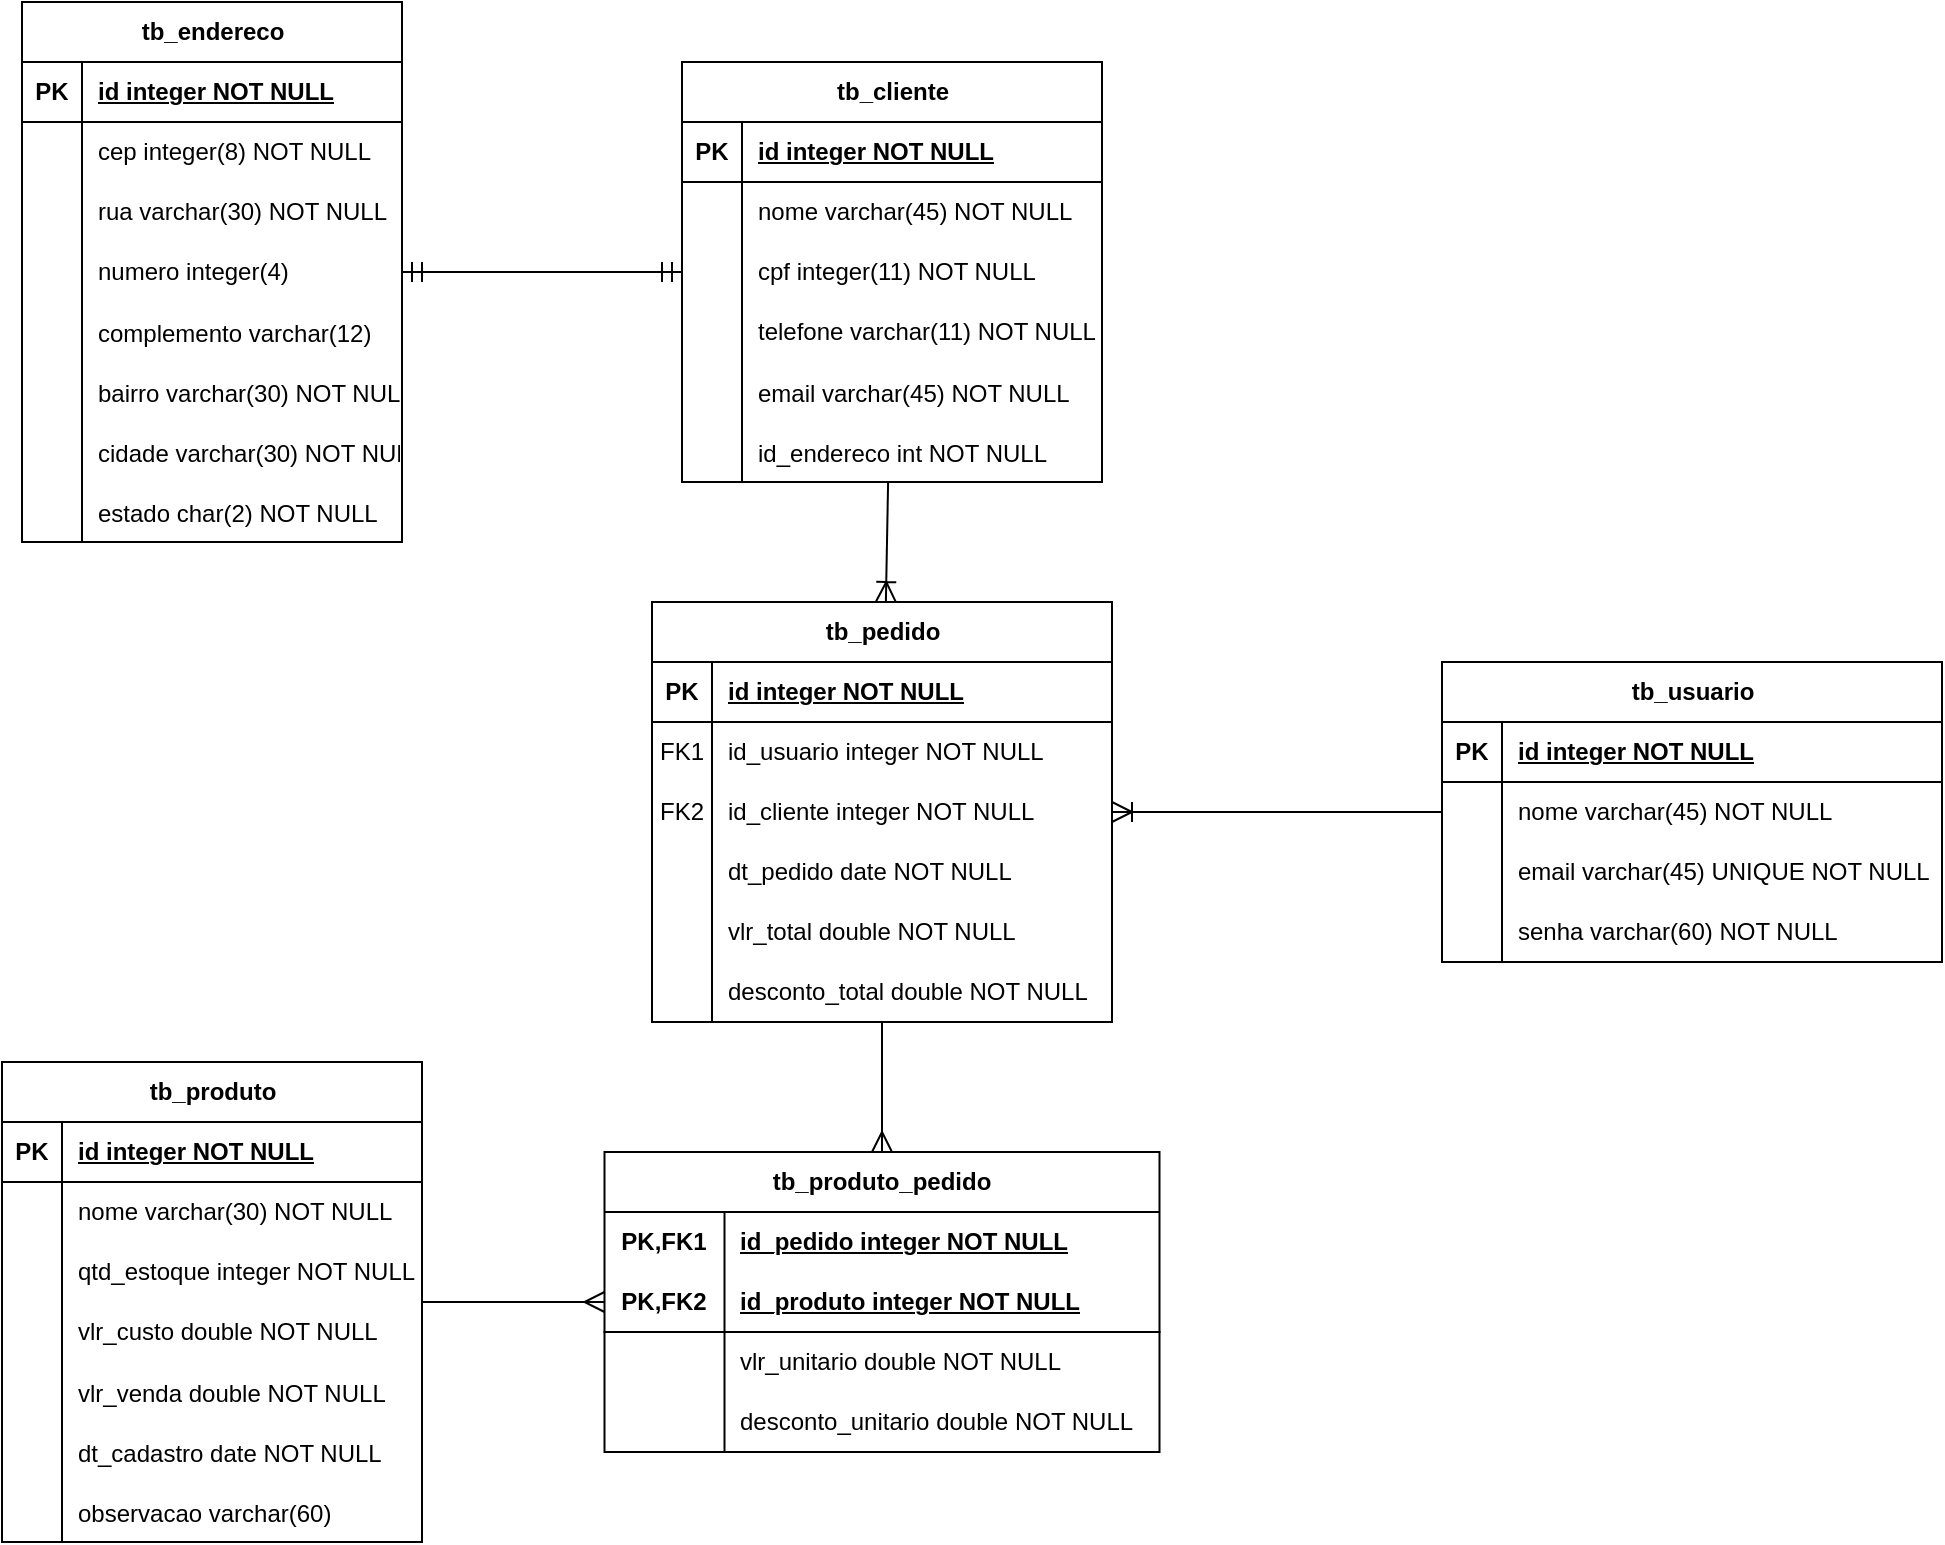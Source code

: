 <mxfile version="26.0.5">
  <diagram name="Page-1" id="e56a1550-8fbb-45ad-956c-1786394a9013">
    <mxGraphModel dx="847" dy="868" grid="1" gridSize="10" guides="1" tooltips="1" connect="1" arrows="1" fold="1" page="1" pageScale="1" pageWidth="1100" pageHeight="850" background="none" math="0" shadow="0">
      <root>
        <mxCell id="0" />
        <mxCell id="1" parent="0" />
        <mxCell id="0N4DDWK3ShzoKvuHBVLL-1" value="tb_produto" style="shape=table;startSize=30;container=1;collapsible=1;childLayout=tableLayout;fixedRows=1;rowLines=0;fontStyle=1;align=center;resizeLast=1;html=1;" parent="1" vertex="1">
          <mxGeometry x="40" y="570" width="210" height="240" as="geometry" />
        </mxCell>
        <mxCell id="0N4DDWK3ShzoKvuHBVLL-2" value="" style="shape=tableRow;horizontal=0;startSize=0;swimlaneHead=0;swimlaneBody=0;fillColor=none;collapsible=0;dropTarget=0;points=[[0,0.5],[1,0.5]];portConstraint=eastwest;top=0;left=0;right=0;bottom=1;" parent="0N4DDWK3ShzoKvuHBVLL-1" vertex="1">
          <mxGeometry y="30" width="210" height="30" as="geometry" />
        </mxCell>
        <mxCell id="0N4DDWK3ShzoKvuHBVLL-3" value="PK" style="shape=partialRectangle;connectable=0;fillColor=none;top=0;left=0;bottom=0;right=0;fontStyle=1;overflow=hidden;whiteSpace=wrap;html=1;" parent="0N4DDWK3ShzoKvuHBVLL-2" vertex="1">
          <mxGeometry width="30" height="30" as="geometry">
            <mxRectangle width="30" height="30" as="alternateBounds" />
          </mxGeometry>
        </mxCell>
        <mxCell id="0N4DDWK3ShzoKvuHBVLL-4" value="id integer NOT NULL" style="shape=partialRectangle;connectable=0;fillColor=none;top=0;left=0;bottom=0;right=0;align=left;spacingLeft=6;fontStyle=5;overflow=hidden;whiteSpace=wrap;html=1;" parent="0N4DDWK3ShzoKvuHBVLL-2" vertex="1">
          <mxGeometry x="30" width="180" height="30" as="geometry">
            <mxRectangle width="180" height="30" as="alternateBounds" />
          </mxGeometry>
        </mxCell>
        <mxCell id="0N4DDWK3ShzoKvuHBVLL-5" value="" style="shape=tableRow;horizontal=0;startSize=0;swimlaneHead=0;swimlaneBody=0;fillColor=none;collapsible=0;dropTarget=0;points=[[0,0.5],[1,0.5]];portConstraint=eastwest;top=0;left=0;right=0;bottom=0;" parent="0N4DDWK3ShzoKvuHBVLL-1" vertex="1">
          <mxGeometry y="60" width="210" height="30" as="geometry" />
        </mxCell>
        <mxCell id="0N4DDWK3ShzoKvuHBVLL-6" value="" style="shape=partialRectangle;connectable=0;fillColor=none;top=0;left=0;bottom=0;right=0;editable=1;overflow=hidden;whiteSpace=wrap;html=1;" parent="0N4DDWK3ShzoKvuHBVLL-5" vertex="1">
          <mxGeometry width="30" height="30" as="geometry">
            <mxRectangle width="30" height="30" as="alternateBounds" />
          </mxGeometry>
        </mxCell>
        <mxCell id="0N4DDWK3ShzoKvuHBVLL-7" value="nome varchar(30) NOT NULL" style="shape=partialRectangle;connectable=0;fillColor=none;top=0;left=0;bottom=0;right=0;align=left;spacingLeft=6;overflow=hidden;whiteSpace=wrap;html=1;" parent="0N4DDWK3ShzoKvuHBVLL-5" vertex="1">
          <mxGeometry x="30" width="180" height="30" as="geometry">
            <mxRectangle width="180" height="30" as="alternateBounds" />
          </mxGeometry>
        </mxCell>
        <mxCell id="0N4DDWK3ShzoKvuHBVLL-8" value="" style="shape=tableRow;horizontal=0;startSize=0;swimlaneHead=0;swimlaneBody=0;fillColor=none;collapsible=0;dropTarget=0;points=[[0,0.5],[1,0.5]];portConstraint=eastwest;top=0;left=0;right=0;bottom=0;" parent="0N4DDWK3ShzoKvuHBVLL-1" vertex="1">
          <mxGeometry y="90" width="210" height="30" as="geometry" />
        </mxCell>
        <mxCell id="0N4DDWK3ShzoKvuHBVLL-9" value="" style="shape=partialRectangle;connectable=0;fillColor=none;top=0;left=0;bottom=0;right=0;editable=1;overflow=hidden;whiteSpace=wrap;html=1;" parent="0N4DDWK3ShzoKvuHBVLL-8" vertex="1">
          <mxGeometry width="30" height="30" as="geometry">
            <mxRectangle width="30" height="30" as="alternateBounds" />
          </mxGeometry>
        </mxCell>
        <mxCell id="0N4DDWK3ShzoKvuHBVLL-10" value="qtd_estoque integer NOT NULL" style="shape=partialRectangle;connectable=0;fillColor=none;top=0;left=0;bottom=0;right=0;align=left;spacingLeft=6;overflow=hidden;whiteSpace=wrap;html=1;" parent="0N4DDWK3ShzoKvuHBVLL-8" vertex="1">
          <mxGeometry x="30" width="180" height="30" as="geometry">
            <mxRectangle width="180" height="30" as="alternateBounds" />
          </mxGeometry>
        </mxCell>
        <mxCell id="0N4DDWK3ShzoKvuHBVLL-11" value="" style="shape=tableRow;horizontal=0;startSize=0;swimlaneHead=0;swimlaneBody=0;fillColor=none;collapsible=0;dropTarget=0;points=[[0,0.5],[1,0.5]];portConstraint=eastwest;top=0;left=0;right=0;bottom=0;" parent="0N4DDWK3ShzoKvuHBVLL-1" vertex="1">
          <mxGeometry y="120" width="210" height="30" as="geometry" />
        </mxCell>
        <mxCell id="0N4DDWK3ShzoKvuHBVLL-12" value="" style="shape=partialRectangle;connectable=0;fillColor=none;top=0;left=0;bottom=0;right=0;editable=1;overflow=hidden;whiteSpace=wrap;html=1;" parent="0N4DDWK3ShzoKvuHBVLL-11" vertex="1">
          <mxGeometry width="30" height="30" as="geometry">
            <mxRectangle width="30" height="30" as="alternateBounds" />
          </mxGeometry>
        </mxCell>
        <mxCell id="0N4DDWK3ShzoKvuHBVLL-13" value="vlr_custo double NOT NULL" style="shape=partialRectangle;connectable=0;fillColor=none;top=0;left=0;bottom=0;right=0;align=left;spacingLeft=6;overflow=hidden;whiteSpace=wrap;html=1;" parent="0N4DDWK3ShzoKvuHBVLL-11" vertex="1">
          <mxGeometry x="30" width="180" height="30" as="geometry">
            <mxRectangle width="180" height="30" as="alternateBounds" />
          </mxGeometry>
        </mxCell>
        <mxCell id="0N4DDWK3ShzoKvuHBVLL-14" value="" style="shape=tableRow;horizontal=0;startSize=0;swimlaneHead=0;swimlaneBody=0;fillColor=none;collapsible=0;dropTarget=0;points=[[0,0.5],[1,0.5]];portConstraint=eastwest;top=0;left=0;right=0;bottom=0;" parent="0N4DDWK3ShzoKvuHBVLL-1" vertex="1">
          <mxGeometry y="150" width="210" height="30" as="geometry" />
        </mxCell>
        <mxCell id="0N4DDWK3ShzoKvuHBVLL-15" value="" style="shape=partialRectangle;connectable=0;fillColor=none;top=0;left=0;bottom=0;right=0;editable=1;overflow=hidden;" parent="0N4DDWK3ShzoKvuHBVLL-14" vertex="1">
          <mxGeometry width="30" height="30" as="geometry">
            <mxRectangle width="30" height="30" as="alternateBounds" />
          </mxGeometry>
        </mxCell>
        <mxCell id="0N4DDWK3ShzoKvuHBVLL-16" value="vlr_venda double NOT NULL" style="shape=partialRectangle;connectable=0;fillColor=none;top=0;left=0;bottom=0;right=0;align=left;spacingLeft=6;overflow=hidden;" parent="0N4DDWK3ShzoKvuHBVLL-14" vertex="1">
          <mxGeometry x="30" width="180" height="30" as="geometry">
            <mxRectangle width="180" height="30" as="alternateBounds" />
          </mxGeometry>
        </mxCell>
        <mxCell id="0N4DDWK3ShzoKvuHBVLL-17" value="" style="shape=tableRow;horizontal=0;startSize=0;swimlaneHead=0;swimlaneBody=0;fillColor=none;collapsible=0;dropTarget=0;points=[[0,0.5],[1,0.5]];portConstraint=eastwest;top=0;left=0;right=0;bottom=0;" parent="0N4DDWK3ShzoKvuHBVLL-1" vertex="1">
          <mxGeometry y="180" width="210" height="30" as="geometry" />
        </mxCell>
        <mxCell id="0N4DDWK3ShzoKvuHBVLL-18" value="" style="shape=partialRectangle;connectable=0;fillColor=none;top=0;left=0;bottom=0;right=0;editable=1;overflow=hidden;" parent="0N4DDWK3ShzoKvuHBVLL-17" vertex="1">
          <mxGeometry width="30" height="30" as="geometry">
            <mxRectangle width="30" height="30" as="alternateBounds" />
          </mxGeometry>
        </mxCell>
        <mxCell id="0N4DDWK3ShzoKvuHBVLL-19" value="dt_cadastro date NOT NULL" style="shape=partialRectangle;connectable=0;fillColor=none;top=0;left=0;bottom=0;right=0;align=left;spacingLeft=6;overflow=hidden;" parent="0N4DDWK3ShzoKvuHBVLL-17" vertex="1">
          <mxGeometry x="30" width="180" height="30" as="geometry">
            <mxRectangle width="180" height="30" as="alternateBounds" />
          </mxGeometry>
        </mxCell>
        <mxCell id="0N4DDWK3ShzoKvuHBVLL-20" value="" style="shape=tableRow;horizontal=0;startSize=0;swimlaneHead=0;swimlaneBody=0;fillColor=none;collapsible=0;dropTarget=0;points=[[0,0.5],[1,0.5]];portConstraint=eastwest;top=0;left=0;right=0;bottom=0;" parent="0N4DDWK3ShzoKvuHBVLL-1" vertex="1">
          <mxGeometry y="210" width="210" height="30" as="geometry" />
        </mxCell>
        <mxCell id="0N4DDWK3ShzoKvuHBVLL-21" value="" style="shape=partialRectangle;connectable=0;fillColor=none;top=0;left=0;bottom=0;right=0;editable=1;overflow=hidden;" parent="0N4DDWK3ShzoKvuHBVLL-20" vertex="1">
          <mxGeometry width="30" height="30" as="geometry">
            <mxRectangle width="30" height="30" as="alternateBounds" />
          </mxGeometry>
        </mxCell>
        <mxCell id="0N4DDWK3ShzoKvuHBVLL-22" value="observacao varchar(60)" style="shape=partialRectangle;connectable=0;fillColor=none;top=0;left=0;bottom=0;right=0;align=left;spacingLeft=6;overflow=hidden;" parent="0N4DDWK3ShzoKvuHBVLL-20" vertex="1">
          <mxGeometry x="30" width="180" height="30" as="geometry">
            <mxRectangle width="180" height="30" as="alternateBounds" />
          </mxGeometry>
        </mxCell>
        <mxCell id="0N4DDWK3ShzoKvuHBVLL-23" value="tb_cliente" style="shape=table;startSize=30;container=1;collapsible=1;childLayout=tableLayout;fixedRows=1;rowLines=0;fontStyle=1;align=center;resizeLast=1;html=1;" parent="1" vertex="1">
          <mxGeometry x="380" y="70" width="210" height="210" as="geometry" />
        </mxCell>
        <mxCell id="0N4DDWK3ShzoKvuHBVLL-24" value="" style="shape=tableRow;horizontal=0;startSize=0;swimlaneHead=0;swimlaneBody=0;fillColor=none;collapsible=0;dropTarget=0;points=[[0,0.5],[1,0.5]];portConstraint=eastwest;top=0;left=0;right=0;bottom=1;" parent="0N4DDWK3ShzoKvuHBVLL-23" vertex="1">
          <mxGeometry y="30" width="210" height="30" as="geometry" />
        </mxCell>
        <mxCell id="0N4DDWK3ShzoKvuHBVLL-25" value="PK" style="shape=partialRectangle;connectable=0;fillColor=none;top=0;left=0;bottom=0;right=0;fontStyle=1;overflow=hidden;whiteSpace=wrap;html=1;" parent="0N4DDWK3ShzoKvuHBVLL-24" vertex="1">
          <mxGeometry width="30" height="30" as="geometry">
            <mxRectangle width="30" height="30" as="alternateBounds" />
          </mxGeometry>
        </mxCell>
        <mxCell id="0N4DDWK3ShzoKvuHBVLL-26" value="id integer NOT NULL" style="shape=partialRectangle;connectable=0;fillColor=none;top=0;left=0;bottom=0;right=0;align=left;spacingLeft=6;fontStyle=5;overflow=hidden;whiteSpace=wrap;html=1;" parent="0N4DDWK3ShzoKvuHBVLL-24" vertex="1">
          <mxGeometry x="30" width="180" height="30" as="geometry">
            <mxRectangle width="180" height="30" as="alternateBounds" />
          </mxGeometry>
        </mxCell>
        <mxCell id="0N4DDWK3ShzoKvuHBVLL-27" value="" style="shape=tableRow;horizontal=0;startSize=0;swimlaneHead=0;swimlaneBody=0;fillColor=none;collapsible=0;dropTarget=0;points=[[0,0.5],[1,0.5]];portConstraint=eastwest;top=0;left=0;right=0;bottom=0;" parent="0N4DDWK3ShzoKvuHBVLL-23" vertex="1">
          <mxGeometry y="60" width="210" height="30" as="geometry" />
        </mxCell>
        <mxCell id="0N4DDWK3ShzoKvuHBVLL-28" value="" style="shape=partialRectangle;connectable=0;fillColor=none;top=0;left=0;bottom=0;right=0;editable=1;overflow=hidden;whiteSpace=wrap;html=1;" parent="0N4DDWK3ShzoKvuHBVLL-27" vertex="1">
          <mxGeometry width="30" height="30" as="geometry">
            <mxRectangle width="30" height="30" as="alternateBounds" />
          </mxGeometry>
        </mxCell>
        <mxCell id="0N4DDWK3ShzoKvuHBVLL-29" value="nome varchar(45) NOT NULL" style="shape=partialRectangle;connectable=0;fillColor=none;top=0;left=0;bottom=0;right=0;align=left;spacingLeft=6;overflow=hidden;whiteSpace=wrap;html=1;" parent="0N4DDWK3ShzoKvuHBVLL-27" vertex="1">
          <mxGeometry x="30" width="180" height="30" as="geometry">
            <mxRectangle width="180" height="30" as="alternateBounds" />
          </mxGeometry>
        </mxCell>
        <mxCell id="0N4DDWK3ShzoKvuHBVLL-30" value="" style="shape=tableRow;horizontal=0;startSize=0;swimlaneHead=0;swimlaneBody=0;fillColor=none;collapsible=0;dropTarget=0;points=[[0,0.5],[1,0.5]];portConstraint=eastwest;top=0;left=0;right=0;bottom=0;" parent="0N4DDWK3ShzoKvuHBVLL-23" vertex="1">
          <mxGeometry y="90" width="210" height="30" as="geometry" />
        </mxCell>
        <mxCell id="0N4DDWK3ShzoKvuHBVLL-31" value="" style="shape=partialRectangle;connectable=0;fillColor=none;top=0;left=0;bottom=0;right=0;editable=1;overflow=hidden;whiteSpace=wrap;html=1;" parent="0N4DDWK3ShzoKvuHBVLL-30" vertex="1">
          <mxGeometry width="30" height="30" as="geometry">
            <mxRectangle width="30" height="30" as="alternateBounds" />
          </mxGeometry>
        </mxCell>
        <mxCell id="0N4DDWK3ShzoKvuHBVLL-32" value="cpf integer(11) NOT NULL" style="shape=partialRectangle;connectable=0;fillColor=none;top=0;left=0;bottom=0;right=0;align=left;spacingLeft=6;overflow=hidden;whiteSpace=wrap;html=1;" parent="0N4DDWK3ShzoKvuHBVLL-30" vertex="1">
          <mxGeometry x="30" width="180" height="30" as="geometry">
            <mxRectangle width="180" height="30" as="alternateBounds" />
          </mxGeometry>
        </mxCell>
        <mxCell id="0N4DDWK3ShzoKvuHBVLL-33" value="" style="shape=tableRow;horizontal=0;startSize=0;swimlaneHead=0;swimlaneBody=0;fillColor=none;collapsible=0;dropTarget=0;points=[[0,0.5],[1,0.5]];portConstraint=eastwest;top=0;left=0;right=0;bottom=0;" parent="0N4DDWK3ShzoKvuHBVLL-23" vertex="1">
          <mxGeometry y="120" width="210" height="30" as="geometry" />
        </mxCell>
        <mxCell id="0N4DDWK3ShzoKvuHBVLL-34" value="" style="shape=partialRectangle;connectable=0;fillColor=none;top=0;left=0;bottom=0;right=0;editable=1;overflow=hidden;whiteSpace=wrap;html=1;" parent="0N4DDWK3ShzoKvuHBVLL-33" vertex="1">
          <mxGeometry width="30" height="30" as="geometry">
            <mxRectangle width="30" height="30" as="alternateBounds" />
          </mxGeometry>
        </mxCell>
        <mxCell id="0N4DDWK3ShzoKvuHBVLL-35" value="telefone varchar(11) NOT NULL" style="shape=partialRectangle;connectable=0;fillColor=none;top=0;left=0;bottom=0;right=0;align=left;spacingLeft=6;overflow=hidden;whiteSpace=wrap;html=1;" parent="0N4DDWK3ShzoKvuHBVLL-33" vertex="1">
          <mxGeometry x="30" width="180" height="30" as="geometry">
            <mxRectangle width="180" height="30" as="alternateBounds" />
          </mxGeometry>
        </mxCell>
        <mxCell id="0N4DDWK3ShzoKvuHBVLL-61" value="" style="shape=tableRow;horizontal=0;startSize=0;swimlaneHead=0;swimlaneBody=0;fillColor=none;collapsible=0;dropTarget=0;points=[[0,0.5],[1,0.5]];portConstraint=eastwest;top=0;left=0;right=0;bottom=0;" parent="0N4DDWK3ShzoKvuHBVLL-23" vertex="1">
          <mxGeometry y="150" width="210" height="30" as="geometry" />
        </mxCell>
        <mxCell id="0N4DDWK3ShzoKvuHBVLL-62" value="" style="shape=partialRectangle;connectable=0;fillColor=none;top=0;left=0;bottom=0;right=0;editable=1;overflow=hidden;" parent="0N4DDWK3ShzoKvuHBVLL-61" vertex="1">
          <mxGeometry width="30" height="30" as="geometry">
            <mxRectangle width="30" height="30" as="alternateBounds" />
          </mxGeometry>
        </mxCell>
        <mxCell id="0N4DDWK3ShzoKvuHBVLL-63" value="email varchar(45) NOT NULL" style="shape=partialRectangle;connectable=0;fillColor=none;top=0;left=0;bottom=0;right=0;align=left;spacingLeft=6;overflow=hidden;" parent="0N4DDWK3ShzoKvuHBVLL-61" vertex="1">
          <mxGeometry x="30" width="180" height="30" as="geometry">
            <mxRectangle width="180" height="30" as="alternateBounds" />
          </mxGeometry>
        </mxCell>
        <mxCell id="0N4DDWK3ShzoKvuHBVLL-64" value="" style="shape=tableRow;horizontal=0;startSize=0;swimlaneHead=0;swimlaneBody=0;fillColor=none;collapsible=0;dropTarget=0;points=[[0,0.5],[1,0.5]];portConstraint=eastwest;top=0;left=0;right=0;bottom=0;" parent="0N4DDWK3ShzoKvuHBVLL-23" vertex="1">
          <mxGeometry y="180" width="210" height="30" as="geometry" />
        </mxCell>
        <mxCell id="0N4DDWK3ShzoKvuHBVLL-65" value="" style="shape=partialRectangle;connectable=0;fillColor=none;top=0;left=0;bottom=0;right=0;editable=1;overflow=hidden;" parent="0N4DDWK3ShzoKvuHBVLL-64" vertex="1">
          <mxGeometry width="30" height="30" as="geometry">
            <mxRectangle width="30" height="30" as="alternateBounds" />
          </mxGeometry>
        </mxCell>
        <mxCell id="0N4DDWK3ShzoKvuHBVLL-66" value="id_endereco int NOT NULL" style="shape=partialRectangle;connectable=0;fillColor=none;top=0;left=0;bottom=0;right=0;align=left;spacingLeft=6;overflow=hidden;" parent="0N4DDWK3ShzoKvuHBVLL-64" vertex="1">
          <mxGeometry x="30" width="180" height="30" as="geometry">
            <mxRectangle width="180" height="30" as="alternateBounds" />
          </mxGeometry>
        </mxCell>
        <mxCell id="0N4DDWK3ShzoKvuHBVLL-36" value="tb_endereco" style="shape=table;startSize=30;container=1;collapsible=1;childLayout=tableLayout;fixedRows=1;rowLines=0;fontStyle=1;align=center;resizeLast=1;html=1;" parent="1" vertex="1">
          <mxGeometry x="50" y="40" width="190" height="270" as="geometry" />
        </mxCell>
        <mxCell id="0N4DDWK3ShzoKvuHBVLL-37" value="" style="shape=tableRow;horizontal=0;startSize=0;swimlaneHead=0;swimlaneBody=0;fillColor=none;collapsible=0;dropTarget=0;points=[[0,0.5],[1,0.5]];portConstraint=eastwest;top=0;left=0;right=0;bottom=1;" parent="0N4DDWK3ShzoKvuHBVLL-36" vertex="1">
          <mxGeometry y="30" width="190" height="30" as="geometry" />
        </mxCell>
        <mxCell id="0N4DDWK3ShzoKvuHBVLL-38" value="PK" style="shape=partialRectangle;connectable=0;fillColor=none;top=0;left=0;bottom=0;right=0;fontStyle=1;overflow=hidden;whiteSpace=wrap;html=1;" parent="0N4DDWK3ShzoKvuHBVLL-37" vertex="1">
          <mxGeometry width="30" height="30" as="geometry">
            <mxRectangle width="30" height="30" as="alternateBounds" />
          </mxGeometry>
        </mxCell>
        <mxCell id="0N4DDWK3ShzoKvuHBVLL-39" value="id integer NOT NULL" style="shape=partialRectangle;connectable=0;fillColor=none;top=0;left=0;bottom=0;right=0;align=left;spacingLeft=6;fontStyle=5;overflow=hidden;whiteSpace=wrap;html=1;" parent="0N4DDWK3ShzoKvuHBVLL-37" vertex="1">
          <mxGeometry x="30" width="160" height="30" as="geometry">
            <mxRectangle width="160" height="30" as="alternateBounds" />
          </mxGeometry>
        </mxCell>
        <mxCell id="0N4DDWK3ShzoKvuHBVLL-40" value="" style="shape=tableRow;horizontal=0;startSize=0;swimlaneHead=0;swimlaneBody=0;fillColor=none;collapsible=0;dropTarget=0;points=[[0,0.5],[1,0.5]];portConstraint=eastwest;top=0;left=0;right=0;bottom=0;" parent="0N4DDWK3ShzoKvuHBVLL-36" vertex="1">
          <mxGeometry y="60" width="190" height="30" as="geometry" />
        </mxCell>
        <mxCell id="0N4DDWK3ShzoKvuHBVLL-41" value="" style="shape=partialRectangle;connectable=0;fillColor=none;top=0;left=0;bottom=0;right=0;editable=1;overflow=hidden;whiteSpace=wrap;html=1;" parent="0N4DDWK3ShzoKvuHBVLL-40" vertex="1">
          <mxGeometry width="30" height="30" as="geometry">
            <mxRectangle width="30" height="30" as="alternateBounds" />
          </mxGeometry>
        </mxCell>
        <mxCell id="0N4DDWK3ShzoKvuHBVLL-42" value="cep integer(8) NOT NULL" style="shape=partialRectangle;connectable=0;fillColor=none;top=0;left=0;bottom=0;right=0;align=left;spacingLeft=6;overflow=hidden;whiteSpace=wrap;html=1;" parent="0N4DDWK3ShzoKvuHBVLL-40" vertex="1">
          <mxGeometry x="30" width="160" height="30" as="geometry">
            <mxRectangle width="160" height="30" as="alternateBounds" />
          </mxGeometry>
        </mxCell>
        <mxCell id="0N4DDWK3ShzoKvuHBVLL-43" value="" style="shape=tableRow;horizontal=0;startSize=0;swimlaneHead=0;swimlaneBody=0;fillColor=none;collapsible=0;dropTarget=0;points=[[0,0.5],[1,0.5]];portConstraint=eastwest;top=0;left=0;right=0;bottom=0;" parent="0N4DDWK3ShzoKvuHBVLL-36" vertex="1">
          <mxGeometry y="90" width="190" height="30" as="geometry" />
        </mxCell>
        <mxCell id="0N4DDWK3ShzoKvuHBVLL-44" value="" style="shape=partialRectangle;connectable=0;fillColor=none;top=0;left=0;bottom=0;right=0;editable=1;overflow=hidden;whiteSpace=wrap;html=1;" parent="0N4DDWK3ShzoKvuHBVLL-43" vertex="1">
          <mxGeometry width="30" height="30" as="geometry">
            <mxRectangle width="30" height="30" as="alternateBounds" />
          </mxGeometry>
        </mxCell>
        <mxCell id="0N4DDWK3ShzoKvuHBVLL-45" value="rua varchar(30) NOT NULL" style="shape=partialRectangle;connectable=0;fillColor=none;top=0;left=0;bottom=0;right=0;align=left;spacingLeft=6;overflow=hidden;whiteSpace=wrap;html=1;" parent="0N4DDWK3ShzoKvuHBVLL-43" vertex="1">
          <mxGeometry x="30" width="160" height="30" as="geometry">
            <mxRectangle width="160" height="30" as="alternateBounds" />
          </mxGeometry>
        </mxCell>
        <mxCell id="0N4DDWK3ShzoKvuHBVLL-46" value="" style="shape=tableRow;horizontal=0;startSize=0;swimlaneHead=0;swimlaneBody=0;fillColor=none;collapsible=0;dropTarget=0;points=[[0,0.5],[1,0.5]];portConstraint=eastwest;top=0;left=0;right=0;bottom=0;" parent="0N4DDWK3ShzoKvuHBVLL-36" vertex="1">
          <mxGeometry y="120" width="190" height="30" as="geometry" />
        </mxCell>
        <mxCell id="0N4DDWK3ShzoKvuHBVLL-47" value="" style="shape=partialRectangle;connectable=0;fillColor=none;top=0;left=0;bottom=0;right=0;editable=1;overflow=hidden;whiteSpace=wrap;html=1;" parent="0N4DDWK3ShzoKvuHBVLL-46" vertex="1">
          <mxGeometry width="30" height="30" as="geometry">
            <mxRectangle width="30" height="30" as="alternateBounds" />
          </mxGeometry>
        </mxCell>
        <mxCell id="0N4DDWK3ShzoKvuHBVLL-48" value="numero integer(4)" style="shape=partialRectangle;connectable=0;fillColor=none;top=0;left=0;bottom=0;right=0;align=left;spacingLeft=6;overflow=hidden;whiteSpace=wrap;html=1;" parent="0N4DDWK3ShzoKvuHBVLL-46" vertex="1">
          <mxGeometry x="30" width="160" height="30" as="geometry">
            <mxRectangle width="160" height="30" as="alternateBounds" />
          </mxGeometry>
        </mxCell>
        <mxCell id="0N4DDWK3ShzoKvuHBVLL-52" value="" style="shape=tableRow;horizontal=0;startSize=0;swimlaneHead=0;swimlaneBody=0;fillColor=none;collapsible=0;dropTarget=0;points=[[0,0.5],[1,0.5]];portConstraint=eastwest;top=0;left=0;right=0;bottom=0;" parent="0N4DDWK3ShzoKvuHBVLL-36" vertex="1">
          <mxGeometry y="150" width="190" height="30" as="geometry" />
        </mxCell>
        <mxCell id="0N4DDWK3ShzoKvuHBVLL-53" value="" style="shape=partialRectangle;connectable=0;fillColor=none;top=0;left=0;bottom=0;right=0;editable=1;overflow=hidden;" parent="0N4DDWK3ShzoKvuHBVLL-52" vertex="1">
          <mxGeometry width="30" height="30" as="geometry">
            <mxRectangle width="30" height="30" as="alternateBounds" />
          </mxGeometry>
        </mxCell>
        <mxCell id="0N4DDWK3ShzoKvuHBVLL-54" value="complemento varchar(12)" style="shape=partialRectangle;connectable=0;fillColor=none;top=0;left=0;bottom=0;right=0;align=left;spacingLeft=6;overflow=hidden;" parent="0N4DDWK3ShzoKvuHBVLL-52" vertex="1">
          <mxGeometry x="30" width="160" height="30" as="geometry">
            <mxRectangle width="160" height="30" as="alternateBounds" />
          </mxGeometry>
        </mxCell>
        <mxCell id="0N4DDWK3ShzoKvuHBVLL-49" value="" style="shape=tableRow;horizontal=0;startSize=0;swimlaneHead=0;swimlaneBody=0;fillColor=none;collapsible=0;dropTarget=0;points=[[0,0.5],[1,0.5]];portConstraint=eastwest;top=0;left=0;right=0;bottom=0;" parent="0N4DDWK3ShzoKvuHBVLL-36" vertex="1">
          <mxGeometry y="180" width="190" height="30" as="geometry" />
        </mxCell>
        <mxCell id="0N4DDWK3ShzoKvuHBVLL-50" value="" style="shape=partialRectangle;connectable=0;fillColor=none;top=0;left=0;bottom=0;right=0;editable=1;overflow=hidden;" parent="0N4DDWK3ShzoKvuHBVLL-49" vertex="1">
          <mxGeometry width="30" height="30" as="geometry">
            <mxRectangle width="30" height="30" as="alternateBounds" />
          </mxGeometry>
        </mxCell>
        <mxCell id="0N4DDWK3ShzoKvuHBVLL-51" value="bairro varchar(30) NOT NULL" style="shape=partialRectangle;connectable=0;fillColor=none;top=0;left=0;bottom=0;right=0;align=left;spacingLeft=6;overflow=hidden;" parent="0N4DDWK3ShzoKvuHBVLL-49" vertex="1">
          <mxGeometry x="30" width="160" height="30" as="geometry">
            <mxRectangle width="160" height="30" as="alternateBounds" />
          </mxGeometry>
        </mxCell>
        <mxCell id="0N4DDWK3ShzoKvuHBVLL-55" value="" style="shape=tableRow;horizontal=0;startSize=0;swimlaneHead=0;swimlaneBody=0;fillColor=none;collapsible=0;dropTarget=0;points=[[0,0.5],[1,0.5]];portConstraint=eastwest;top=0;left=0;right=0;bottom=0;" parent="0N4DDWK3ShzoKvuHBVLL-36" vertex="1">
          <mxGeometry y="210" width="190" height="30" as="geometry" />
        </mxCell>
        <mxCell id="0N4DDWK3ShzoKvuHBVLL-56" value="" style="shape=partialRectangle;connectable=0;fillColor=none;top=0;left=0;bottom=0;right=0;editable=1;overflow=hidden;" parent="0N4DDWK3ShzoKvuHBVLL-55" vertex="1">
          <mxGeometry width="30" height="30" as="geometry">
            <mxRectangle width="30" height="30" as="alternateBounds" />
          </mxGeometry>
        </mxCell>
        <mxCell id="0N4DDWK3ShzoKvuHBVLL-57" value="cidade varchar(30) NOT NULL" style="shape=partialRectangle;connectable=0;fillColor=none;top=0;left=0;bottom=0;right=0;align=left;spacingLeft=6;overflow=hidden;" parent="0N4DDWK3ShzoKvuHBVLL-55" vertex="1">
          <mxGeometry x="30" width="160" height="30" as="geometry">
            <mxRectangle width="160" height="30" as="alternateBounds" />
          </mxGeometry>
        </mxCell>
        <mxCell id="0N4DDWK3ShzoKvuHBVLL-58" value="" style="shape=tableRow;horizontal=0;startSize=0;swimlaneHead=0;swimlaneBody=0;fillColor=none;collapsible=0;dropTarget=0;points=[[0,0.5],[1,0.5]];portConstraint=eastwest;top=0;left=0;right=0;bottom=0;" parent="0N4DDWK3ShzoKvuHBVLL-36" vertex="1">
          <mxGeometry y="240" width="190" height="30" as="geometry" />
        </mxCell>
        <mxCell id="0N4DDWK3ShzoKvuHBVLL-59" value="" style="shape=partialRectangle;connectable=0;fillColor=none;top=0;left=0;bottom=0;right=0;editable=1;overflow=hidden;" parent="0N4DDWK3ShzoKvuHBVLL-58" vertex="1">
          <mxGeometry width="30" height="30" as="geometry">
            <mxRectangle width="30" height="30" as="alternateBounds" />
          </mxGeometry>
        </mxCell>
        <mxCell id="0N4DDWK3ShzoKvuHBVLL-60" value="estado char(2) NOT NULL" style="shape=partialRectangle;connectable=0;fillColor=none;top=0;left=0;bottom=0;right=0;align=left;spacingLeft=6;overflow=hidden;" parent="0N4DDWK3ShzoKvuHBVLL-58" vertex="1">
          <mxGeometry x="30" width="160" height="30" as="geometry">
            <mxRectangle width="160" height="30" as="alternateBounds" />
          </mxGeometry>
        </mxCell>
        <mxCell id="0N4DDWK3ShzoKvuHBVLL-67" value="tb_pedido" style="shape=table;startSize=30;container=1;collapsible=1;childLayout=tableLayout;fixedRows=1;rowLines=0;fontStyle=1;align=center;resizeLast=1;html=1;" parent="1" vertex="1">
          <mxGeometry x="365" y="340" width="230" height="210" as="geometry" />
        </mxCell>
        <mxCell id="0N4DDWK3ShzoKvuHBVLL-68" value="" style="shape=tableRow;horizontal=0;startSize=0;swimlaneHead=0;swimlaneBody=0;fillColor=none;collapsible=0;dropTarget=0;points=[[0,0.5],[1,0.5]];portConstraint=eastwest;top=0;left=0;right=0;bottom=1;" parent="0N4DDWK3ShzoKvuHBVLL-67" vertex="1">
          <mxGeometry y="30" width="230" height="30" as="geometry" />
        </mxCell>
        <mxCell id="0N4DDWK3ShzoKvuHBVLL-69" value="PK" style="shape=partialRectangle;connectable=0;fillColor=none;top=0;left=0;bottom=0;right=0;fontStyle=1;overflow=hidden;whiteSpace=wrap;html=1;" parent="0N4DDWK3ShzoKvuHBVLL-68" vertex="1">
          <mxGeometry width="30" height="30" as="geometry">
            <mxRectangle width="30" height="30" as="alternateBounds" />
          </mxGeometry>
        </mxCell>
        <mxCell id="0N4DDWK3ShzoKvuHBVLL-70" value="id integer NOT NULL" style="shape=partialRectangle;connectable=0;fillColor=none;top=0;left=0;bottom=0;right=0;align=left;spacingLeft=6;fontStyle=5;overflow=hidden;whiteSpace=wrap;html=1;" parent="0N4DDWK3ShzoKvuHBVLL-68" vertex="1">
          <mxGeometry x="30" width="200" height="30" as="geometry">
            <mxRectangle width="200" height="30" as="alternateBounds" />
          </mxGeometry>
        </mxCell>
        <mxCell id="0N4DDWK3ShzoKvuHBVLL-115" value="" style="shape=tableRow;horizontal=0;startSize=0;swimlaneHead=0;swimlaneBody=0;fillColor=none;collapsible=0;dropTarget=0;points=[[0,0.5],[1,0.5]];portConstraint=eastwest;top=0;left=0;right=0;bottom=0;" parent="0N4DDWK3ShzoKvuHBVLL-67" vertex="1">
          <mxGeometry y="60" width="230" height="30" as="geometry" />
        </mxCell>
        <mxCell id="0N4DDWK3ShzoKvuHBVLL-116" value="FK1" style="shape=partialRectangle;connectable=0;fillColor=none;top=0;left=0;bottom=0;right=0;fontStyle=0;overflow=hidden;whiteSpace=wrap;html=1;" parent="0N4DDWK3ShzoKvuHBVLL-115" vertex="1">
          <mxGeometry width="30" height="30" as="geometry">
            <mxRectangle width="30" height="30" as="alternateBounds" />
          </mxGeometry>
        </mxCell>
        <mxCell id="0N4DDWK3ShzoKvuHBVLL-117" value="id_usuario integer NOT NULL" style="shape=partialRectangle;connectable=0;fillColor=none;top=0;left=0;bottom=0;right=0;align=left;spacingLeft=6;fontStyle=0;overflow=hidden;whiteSpace=wrap;html=1;" parent="0N4DDWK3ShzoKvuHBVLL-115" vertex="1">
          <mxGeometry x="30" width="200" height="30" as="geometry">
            <mxRectangle width="200" height="30" as="alternateBounds" />
          </mxGeometry>
        </mxCell>
        <mxCell id="0N4DDWK3ShzoKvuHBVLL-83" value="" style="shape=tableRow;horizontal=0;startSize=0;swimlaneHead=0;swimlaneBody=0;fillColor=none;collapsible=0;dropTarget=0;points=[[0,0.5],[1,0.5]];portConstraint=eastwest;top=0;left=0;right=0;bottom=0;" parent="0N4DDWK3ShzoKvuHBVLL-67" vertex="1">
          <mxGeometry y="90" width="230" height="30" as="geometry" />
        </mxCell>
        <mxCell id="0N4DDWK3ShzoKvuHBVLL-84" value="FK2" style="shape=partialRectangle;connectable=0;fillColor=none;top=0;left=0;bottom=0;right=0;fontStyle=0;overflow=hidden;whiteSpace=wrap;html=1;" parent="0N4DDWK3ShzoKvuHBVLL-83" vertex="1">
          <mxGeometry width="30" height="30" as="geometry">
            <mxRectangle width="30" height="30" as="alternateBounds" />
          </mxGeometry>
        </mxCell>
        <mxCell id="0N4DDWK3ShzoKvuHBVLL-85" value="id_cliente integer NOT NULL" style="shape=partialRectangle;connectable=0;fillColor=none;top=0;left=0;bottom=0;right=0;align=left;spacingLeft=6;fontStyle=0;overflow=hidden;whiteSpace=wrap;html=1;" parent="0N4DDWK3ShzoKvuHBVLL-83" vertex="1">
          <mxGeometry x="30" width="200" height="30" as="geometry">
            <mxRectangle width="200" height="30" as="alternateBounds" />
          </mxGeometry>
        </mxCell>
        <mxCell id="0N4DDWK3ShzoKvuHBVLL-71" value="" style="shape=tableRow;horizontal=0;startSize=0;swimlaneHead=0;swimlaneBody=0;fillColor=none;collapsible=0;dropTarget=0;points=[[0,0.5],[1,0.5]];portConstraint=eastwest;top=0;left=0;right=0;bottom=0;" parent="0N4DDWK3ShzoKvuHBVLL-67" vertex="1">
          <mxGeometry y="120" width="230" height="30" as="geometry" />
        </mxCell>
        <mxCell id="0N4DDWK3ShzoKvuHBVLL-72" value="" style="shape=partialRectangle;connectable=0;fillColor=none;top=0;left=0;bottom=0;right=0;editable=1;overflow=hidden;whiteSpace=wrap;html=1;" parent="0N4DDWK3ShzoKvuHBVLL-71" vertex="1">
          <mxGeometry width="30" height="30" as="geometry">
            <mxRectangle width="30" height="30" as="alternateBounds" />
          </mxGeometry>
        </mxCell>
        <mxCell id="0N4DDWK3ShzoKvuHBVLL-73" value="dt_pedido date NOT NULL" style="shape=partialRectangle;connectable=0;fillColor=none;top=0;left=0;bottom=0;right=0;align=left;spacingLeft=6;overflow=hidden;whiteSpace=wrap;html=1;" parent="0N4DDWK3ShzoKvuHBVLL-71" vertex="1">
          <mxGeometry x="30" width="200" height="30" as="geometry">
            <mxRectangle width="200" height="30" as="alternateBounds" />
          </mxGeometry>
        </mxCell>
        <mxCell id="0N4DDWK3ShzoKvuHBVLL-74" value="" style="shape=tableRow;horizontal=0;startSize=0;swimlaneHead=0;swimlaneBody=0;fillColor=none;collapsible=0;dropTarget=0;points=[[0,0.5],[1,0.5]];portConstraint=eastwest;top=0;left=0;right=0;bottom=0;" parent="0N4DDWK3ShzoKvuHBVLL-67" vertex="1">
          <mxGeometry y="150" width="230" height="30" as="geometry" />
        </mxCell>
        <mxCell id="0N4DDWK3ShzoKvuHBVLL-75" value="" style="shape=partialRectangle;connectable=0;fillColor=none;top=0;left=0;bottom=0;right=0;editable=1;overflow=hidden;whiteSpace=wrap;html=1;" parent="0N4DDWK3ShzoKvuHBVLL-74" vertex="1">
          <mxGeometry width="30" height="30" as="geometry">
            <mxRectangle width="30" height="30" as="alternateBounds" />
          </mxGeometry>
        </mxCell>
        <mxCell id="0N4DDWK3ShzoKvuHBVLL-76" value="vlr_total double NOT NULL" style="shape=partialRectangle;connectable=0;fillColor=none;top=0;left=0;bottom=0;right=0;align=left;spacingLeft=6;overflow=hidden;whiteSpace=wrap;html=1;" parent="0N4DDWK3ShzoKvuHBVLL-74" vertex="1">
          <mxGeometry x="30" width="200" height="30" as="geometry">
            <mxRectangle width="200" height="30" as="alternateBounds" />
          </mxGeometry>
        </mxCell>
        <mxCell id="0N4DDWK3ShzoKvuHBVLL-77" value="" style="shape=tableRow;horizontal=0;startSize=0;swimlaneHead=0;swimlaneBody=0;fillColor=none;collapsible=0;dropTarget=0;points=[[0,0.5],[1,0.5]];portConstraint=eastwest;top=0;left=0;right=0;bottom=0;" parent="0N4DDWK3ShzoKvuHBVLL-67" vertex="1">
          <mxGeometry y="180" width="230" height="30" as="geometry" />
        </mxCell>
        <mxCell id="0N4DDWK3ShzoKvuHBVLL-78" value="" style="shape=partialRectangle;connectable=0;fillColor=none;top=0;left=0;bottom=0;right=0;editable=1;overflow=hidden;whiteSpace=wrap;html=1;" parent="0N4DDWK3ShzoKvuHBVLL-77" vertex="1">
          <mxGeometry width="30" height="30" as="geometry">
            <mxRectangle width="30" height="30" as="alternateBounds" />
          </mxGeometry>
        </mxCell>
        <mxCell id="0N4DDWK3ShzoKvuHBVLL-79" value="desconto_total double NOT NULL" style="shape=partialRectangle;connectable=0;fillColor=none;top=0;left=0;bottom=0;right=0;align=left;spacingLeft=6;overflow=hidden;whiteSpace=wrap;html=1;" parent="0N4DDWK3ShzoKvuHBVLL-77" vertex="1">
          <mxGeometry x="30" width="200" height="30" as="geometry">
            <mxRectangle width="200" height="30" as="alternateBounds" />
          </mxGeometry>
        </mxCell>
        <mxCell id="0N4DDWK3ShzoKvuHBVLL-86" value="tb_produto_pedido" style="shape=table;startSize=30;container=1;collapsible=1;childLayout=tableLayout;fixedRows=1;rowLines=0;fontStyle=1;align=center;resizeLast=1;html=1;whiteSpace=wrap;" parent="1" vertex="1">
          <mxGeometry x="341.25" y="615" width="277.5" height="150" as="geometry" />
        </mxCell>
        <mxCell id="0N4DDWK3ShzoKvuHBVLL-87" value="" style="shape=tableRow;horizontal=0;startSize=0;swimlaneHead=0;swimlaneBody=0;fillColor=none;collapsible=0;dropTarget=0;points=[[0,0.5],[1,0.5]];portConstraint=eastwest;top=0;left=0;right=0;bottom=0;html=1;" parent="0N4DDWK3ShzoKvuHBVLL-86" vertex="1">
          <mxGeometry y="30" width="277.5" height="30" as="geometry" />
        </mxCell>
        <mxCell id="0N4DDWK3ShzoKvuHBVLL-88" value="PK,FK1" style="shape=partialRectangle;connectable=0;fillColor=none;top=0;left=0;bottom=0;right=0;fontStyle=1;overflow=hidden;html=1;whiteSpace=wrap;" parent="0N4DDWK3ShzoKvuHBVLL-87" vertex="1">
          <mxGeometry width="60" height="30" as="geometry">
            <mxRectangle width="60" height="30" as="alternateBounds" />
          </mxGeometry>
        </mxCell>
        <mxCell id="0N4DDWK3ShzoKvuHBVLL-89" value="id_pedido integer NOT NULL" style="shape=partialRectangle;connectable=0;fillColor=none;top=0;left=0;bottom=0;right=0;align=left;spacingLeft=6;fontStyle=5;overflow=hidden;html=1;whiteSpace=wrap;" parent="0N4DDWK3ShzoKvuHBVLL-87" vertex="1">
          <mxGeometry x="60" width="217.5" height="30" as="geometry">
            <mxRectangle width="217.5" height="30" as="alternateBounds" />
          </mxGeometry>
        </mxCell>
        <mxCell id="0N4DDWK3ShzoKvuHBVLL-90" value="" style="shape=tableRow;horizontal=0;startSize=0;swimlaneHead=0;swimlaneBody=0;fillColor=none;collapsible=0;dropTarget=0;points=[[0,0.5],[1,0.5]];portConstraint=eastwest;top=0;left=0;right=0;bottom=1;html=1;" parent="0N4DDWK3ShzoKvuHBVLL-86" vertex="1">
          <mxGeometry y="60" width="277.5" height="30" as="geometry" />
        </mxCell>
        <mxCell id="0N4DDWK3ShzoKvuHBVLL-91" value="PK,FK2" style="shape=partialRectangle;connectable=0;fillColor=none;top=0;left=0;bottom=0;right=0;fontStyle=1;overflow=hidden;html=1;whiteSpace=wrap;" parent="0N4DDWK3ShzoKvuHBVLL-90" vertex="1">
          <mxGeometry width="60" height="30" as="geometry">
            <mxRectangle width="60" height="30" as="alternateBounds" />
          </mxGeometry>
        </mxCell>
        <mxCell id="0N4DDWK3ShzoKvuHBVLL-92" value="id_produto integer NOT NULL" style="shape=partialRectangle;connectable=0;fillColor=none;top=0;left=0;bottom=0;right=0;align=left;spacingLeft=6;fontStyle=5;overflow=hidden;html=1;whiteSpace=wrap;" parent="0N4DDWK3ShzoKvuHBVLL-90" vertex="1">
          <mxGeometry x="60" width="217.5" height="30" as="geometry">
            <mxRectangle width="217.5" height="30" as="alternateBounds" />
          </mxGeometry>
        </mxCell>
        <mxCell id="0N4DDWK3ShzoKvuHBVLL-93" value="" style="shape=tableRow;horizontal=0;startSize=0;swimlaneHead=0;swimlaneBody=0;fillColor=none;collapsible=0;dropTarget=0;points=[[0,0.5],[1,0.5]];portConstraint=eastwest;top=0;left=0;right=0;bottom=0;html=1;" parent="0N4DDWK3ShzoKvuHBVLL-86" vertex="1">
          <mxGeometry y="90" width="277.5" height="30" as="geometry" />
        </mxCell>
        <mxCell id="0N4DDWK3ShzoKvuHBVLL-94" value="" style="shape=partialRectangle;connectable=0;fillColor=none;top=0;left=0;bottom=0;right=0;editable=1;overflow=hidden;html=1;whiteSpace=wrap;" parent="0N4DDWK3ShzoKvuHBVLL-93" vertex="1">
          <mxGeometry width="60" height="30" as="geometry">
            <mxRectangle width="60" height="30" as="alternateBounds" />
          </mxGeometry>
        </mxCell>
        <mxCell id="0N4DDWK3ShzoKvuHBVLL-95" value="vlr_unitario double NOT NULL" style="shape=partialRectangle;connectable=0;fillColor=none;top=0;left=0;bottom=0;right=0;align=left;spacingLeft=6;overflow=hidden;html=1;whiteSpace=wrap;" parent="0N4DDWK3ShzoKvuHBVLL-93" vertex="1">
          <mxGeometry x="60" width="217.5" height="30" as="geometry">
            <mxRectangle width="217.5" height="30" as="alternateBounds" />
          </mxGeometry>
        </mxCell>
        <mxCell id="0N4DDWK3ShzoKvuHBVLL-96" value="" style="shape=tableRow;horizontal=0;startSize=0;swimlaneHead=0;swimlaneBody=0;fillColor=none;collapsible=0;dropTarget=0;points=[[0,0.5],[1,0.5]];portConstraint=eastwest;top=0;left=0;right=0;bottom=0;html=1;" parent="0N4DDWK3ShzoKvuHBVLL-86" vertex="1">
          <mxGeometry y="120" width="277.5" height="30" as="geometry" />
        </mxCell>
        <mxCell id="0N4DDWK3ShzoKvuHBVLL-97" value="" style="shape=partialRectangle;connectable=0;fillColor=none;top=0;left=0;bottom=0;right=0;editable=1;overflow=hidden;html=1;whiteSpace=wrap;" parent="0N4DDWK3ShzoKvuHBVLL-96" vertex="1">
          <mxGeometry width="60" height="30" as="geometry">
            <mxRectangle width="60" height="30" as="alternateBounds" />
          </mxGeometry>
        </mxCell>
        <mxCell id="0N4DDWK3ShzoKvuHBVLL-98" value="desconto_unitario double NOT NULL" style="shape=partialRectangle;connectable=0;fillColor=none;top=0;left=0;bottom=0;right=0;align=left;spacingLeft=6;overflow=hidden;html=1;whiteSpace=wrap;" parent="0N4DDWK3ShzoKvuHBVLL-96" vertex="1">
          <mxGeometry x="60" width="217.5" height="30" as="geometry">
            <mxRectangle width="217.5" height="30" as="alternateBounds" />
          </mxGeometry>
        </mxCell>
        <mxCell id="0N4DDWK3ShzoKvuHBVLL-99" value="tb_usuario" style="shape=table;startSize=30;container=1;collapsible=1;childLayout=tableLayout;fixedRows=1;rowLines=0;fontStyle=1;align=center;resizeLast=1;html=1;" parent="1" vertex="1">
          <mxGeometry x="760" y="370" width="250" height="150" as="geometry" />
        </mxCell>
        <mxCell id="0N4DDWK3ShzoKvuHBVLL-100" value="" style="shape=tableRow;horizontal=0;startSize=0;swimlaneHead=0;swimlaneBody=0;fillColor=none;collapsible=0;dropTarget=0;points=[[0,0.5],[1,0.5]];portConstraint=eastwest;top=0;left=0;right=0;bottom=1;" parent="0N4DDWK3ShzoKvuHBVLL-99" vertex="1">
          <mxGeometry y="30" width="250" height="30" as="geometry" />
        </mxCell>
        <mxCell id="0N4DDWK3ShzoKvuHBVLL-101" value="PK" style="shape=partialRectangle;connectable=0;fillColor=none;top=0;left=0;bottom=0;right=0;fontStyle=1;overflow=hidden;whiteSpace=wrap;html=1;" parent="0N4DDWK3ShzoKvuHBVLL-100" vertex="1">
          <mxGeometry width="30" height="30" as="geometry">
            <mxRectangle width="30" height="30" as="alternateBounds" />
          </mxGeometry>
        </mxCell>
        <mxCell id="0N4DDWK3ShzoKvuHBVLL-102" value="id integer NOT NULL" style="shape=partialRectangle;connectable=0;fillColor=none;top=0;left=0;bottom=0;right=0;align=left;spacingLeft=6;fontStyle=5;overflow=hidden;whiteSpace=wrap;html=1;" parent="0N4DDWK3ShzoKvuHBVLL-100" vertex="1">
          <mxGeometry x="30" width="220" height="30" as="geometry">
            <mxRectangle width="220" height="30" as="alternateBounds" />
          </mxGeometry>
        </mxCell>
        <mxCell id="0N4DDWK3ShzoKvuHBVLL-109" value="" style="shape=tableRow;horizontal=0;startSize=0;swimlaneHead=0;swimlaneBody=0;fillColor=none;collapsible=0;dropTarget=0;points=[[0,0.5],[1,0.5]];portConstraint=eastwest;top=0;left=0;right=0;bottom=0;" parent="0N4DDWK3ShzoKvuHBVLL-99" vertex="1">
          <mxGeometry y="60" width="250" height="30" as="geometry" />
        </mxCell>
        <mxCell id="0N4DDWK3ShzoKvuHBVLL-110" value="" style="shape=partialRectangle;connectable=0;fillColor=none;top=0;left=0;bottom=0;right=0;editable=1;overflow=hidden;whiteSpace=wrap;html=1;" parent="0N4DDWK3ShzoKvuHBVLL-109" vertex="1">
          <mxGeometry width="30" height="30" as="geometry">
            <mxRectangle width="30" height="30" as="alternateBounds" />
          </mxGeometry>
        </mxCell>
        <mxCell id="0N4DDWK3ShzoKvuHBVLL-111" value="nome varchar(45) NOT NULL" style="shape=partialRectangle;connectable=0;fillColor=none;top=0;left=0;bottom=0;right=0;align=left;spacingLeft=6;overflow=hidden;whiteSpace=wrap;html=1;" parent="0N4DDWK3ShzoKvuHBVLL-109" vertex="1">
          <mxGeometry x="30" width="220" height="30" as="geometry">
            <mxRectangle width="220" height="30" as="alternateBounds" />
          </mxGeometry>
        </mxCell>
        <mxCell id="0N4DDWK3ShzoKvuHBVLL-103" value="" style="shape=tableRow;horizontal=0;startSize=0;swimlaneHead=0;swimlaneBody=0;fillColor=none;collapsible=0;dropTarget=0;points=[[0,0.5],[1,0.5]];portConstraint=eastwest;top=0;left=0;right=0;bottom=0;" parent="0N4DDWK3ShzoKvuHBVLL-99" vertex="1">
          <mxGeometry y="90" width="250" height="30" as="geometry" />
        </mxCell>
        <mxCell id="0N4DDWK3ShzoKvuHBVLL-104" value="" style="shape=partialRectangle;connectable=0;fillColor=none;top=0;left=0;bottom=0;right=0;editable=1;overflow=hidden;whiteSpace=wrap;html=1;" parent="0N4DDWK3ShzoKvuHBVLL-103" vertex="1">
          <mxGeometry width="30" height="30" as="geometry">
            <mxRectangle width="30" height="30" as="alternateBounds" />
          </mxGeometry>
        </mxCell>
        <mxCell id="0N4DDWK3ShzoKvuHBVLL-105" value="email varchar(45) UNIQUE NOT NULL" style="shape=partialRectangle;connectable=0;fillColor=none;top=0;left=0;bottom=0;right=0;align=left;spacingLeft=6;overflow=hidden;whiteSpace=wrap;html=1;" parent="0N4DDWK3ShzoKvuHBVLL-103" vertex="1">
          <mxGeometry x="30" width="220" height="30" as="geometry">
            <mxRectangle width="220" height="30" as="alternateBounds" />
          </mxGeometry>
        </mxCell>
        <mxCell id="0N4DDWK3ShzoKvuHBVLL-106" value="" style="shape=tableRow;horizontal=0;startSize=0;swimlaneHead=0;swimlaneBody=0;fillColor=none;collapsible=0;dropTarget=0;points=[[0,0.5],[1,0.5]];portConstraint=eastwest;top=0;left=0;right=0;bottom=0;" parent="0N4DDWK3ShzoKvuHBVLL-99" vertex="1">
          <mxGeometry y="120" width="250" height="30" as="geometry" />
        </mxCell>
        <mxCell id="0N4DDWK3ShzoKvuHBVLL-107" value="" style="shape=partialRectangle;connectable=0;fillColor=none;top=0;left=0;bottom=0;right=0;editable=1;overflow=hidden;whiteSpace=wrap;html=1;" parent="0N4DDWK3ShzoKvuHBVLL-106" vertex="1">
          <mxGeometry width="30" height="30" as="geometry">
            <mxRectangle width="30" height="30" as="alternateBounds" />
          </mxGeometry>
        </mxCell>
        <mxCell id="0N4DDWK3ShzoKvuHBVLL-108" value="senha varchar(60) NOT NULL" style="shape=partialRectangle;connectable=0;fillColor=none;top=0;left=0;bottom=0;right=0;align=left;spacingLeft=6;overflow=hidden;whiteSpace=wrap;html=1;" parent="0N4DDWK3ShzoKvuHBVLL-106" vertex="1">
          <mxGeometry x="30" width="220" height="30" as="geometry">
            <mxRectangle width="220" height="30" as="alternateBounds" />
          </mxGeometry>
        </mxCell>
        <mxCell id="0N4DDWK3ShzoKvuHBVLL-119" value="" style="fontSize=12;html=1;endArrow=ERoneToMany;rounded=0;startSize=8;endSize=8;" parent="1" source="0N4DDWK3ShzoKvuHBVLL-23" target="0N4DDWK3ShzoKvuHBVLL-67" edge="1">
          <mxGeometry width="100" height="100" relative="1" as="geometry">
            <mxPoint x="390" y="185" as="sourcePoint" />
            <mxPoint x="250" y="185" as="targetPoint" />
          </mxGeometry>
        </mxCell>
        <mxCell id="0N4DDWK3ShzoKvuHBVLL-120" value="" style="fontSize=12;html=1;endArrow=ERmany;rounded=0;startSize=8;endSize=8;" parent="1" source="0N4DDWK3ShzoKvuHBVLL-67" target="0N4DDWK3ShzoKvuHBVLL-86" edge="1">
          <mxGeometry width="100" height="100" relative="1" as="geometry">
            <mxPoint x="618.75" y="570" as="sourcePoint" />
            <mxPoint x="718.75" y="470" as="targetPoint" />
          </mxGeometry>
        </mxCell>
        <mxCell id="0N4DDWK3ShzoKvuHBVLL-122" value="" style="fontSize=12;html=1;endArrow=ERmany;rounded=0;startSize=8;endSize=8;" parent="1" source="0N4DDWK3ShzoKvuHBVLL-1" target="0N4DDWK3ShzoKvuHBVLL-86" edge="1">
          <mxGeometry width="100" height="100" relative="1" as="geometry">
            <mxPoint x="180" y="510" as="sourcePoint" />
            <mxPoint x="280" y="410" as="targetPoint" />
          </mxGeometry>
        </mxCell>
        <mxCell id="0N4DDWK3ShzoKvuHBVLL-126" value="" style="fontSize=12;html=1;endArrow=ERmandOne;startArrow=ERmandOne;rounded=0;startSize=8;endSize=8;" parent="1" source="0N4DDWK3ShzoKvuHBVLL-36" target="0N4DDWK3ShzoKvuHBVLL-23" edge="1">
          <mxGeometry width="100" height="100" relative="1" as="geometry">
            <mxPoint x="170" y="490" as="sourcePoint" />
            <mxPoint x="270" y="390" as="targetPoint" />
          </mxGeometry>
        </mxCell>
        <mxCell id="0N4DDWK3ShzoKvuHBVLL-127" value="" style="fontSize=12;html=1;endArrow=ERoneToMany;rounded=0;startSize=8;endSize=8;" parent="1" source="0N4DDWK3ShzoKvuHBVLL-99" target="0N4DDWK3ShzoKvuHBVLL-67" edge="1">
          <mxGeometry width="100" height="100" relative="1" as="geometry">
            <mxPoint x="490" y="290" as="sourcePoint" />
            <mxPoint x="490" y="350" as="targetPoint" />
          </mxGeometry>
        </mxCell>
      </root>
    </mxGraphModel>
  </diagram>
</mxfile>
